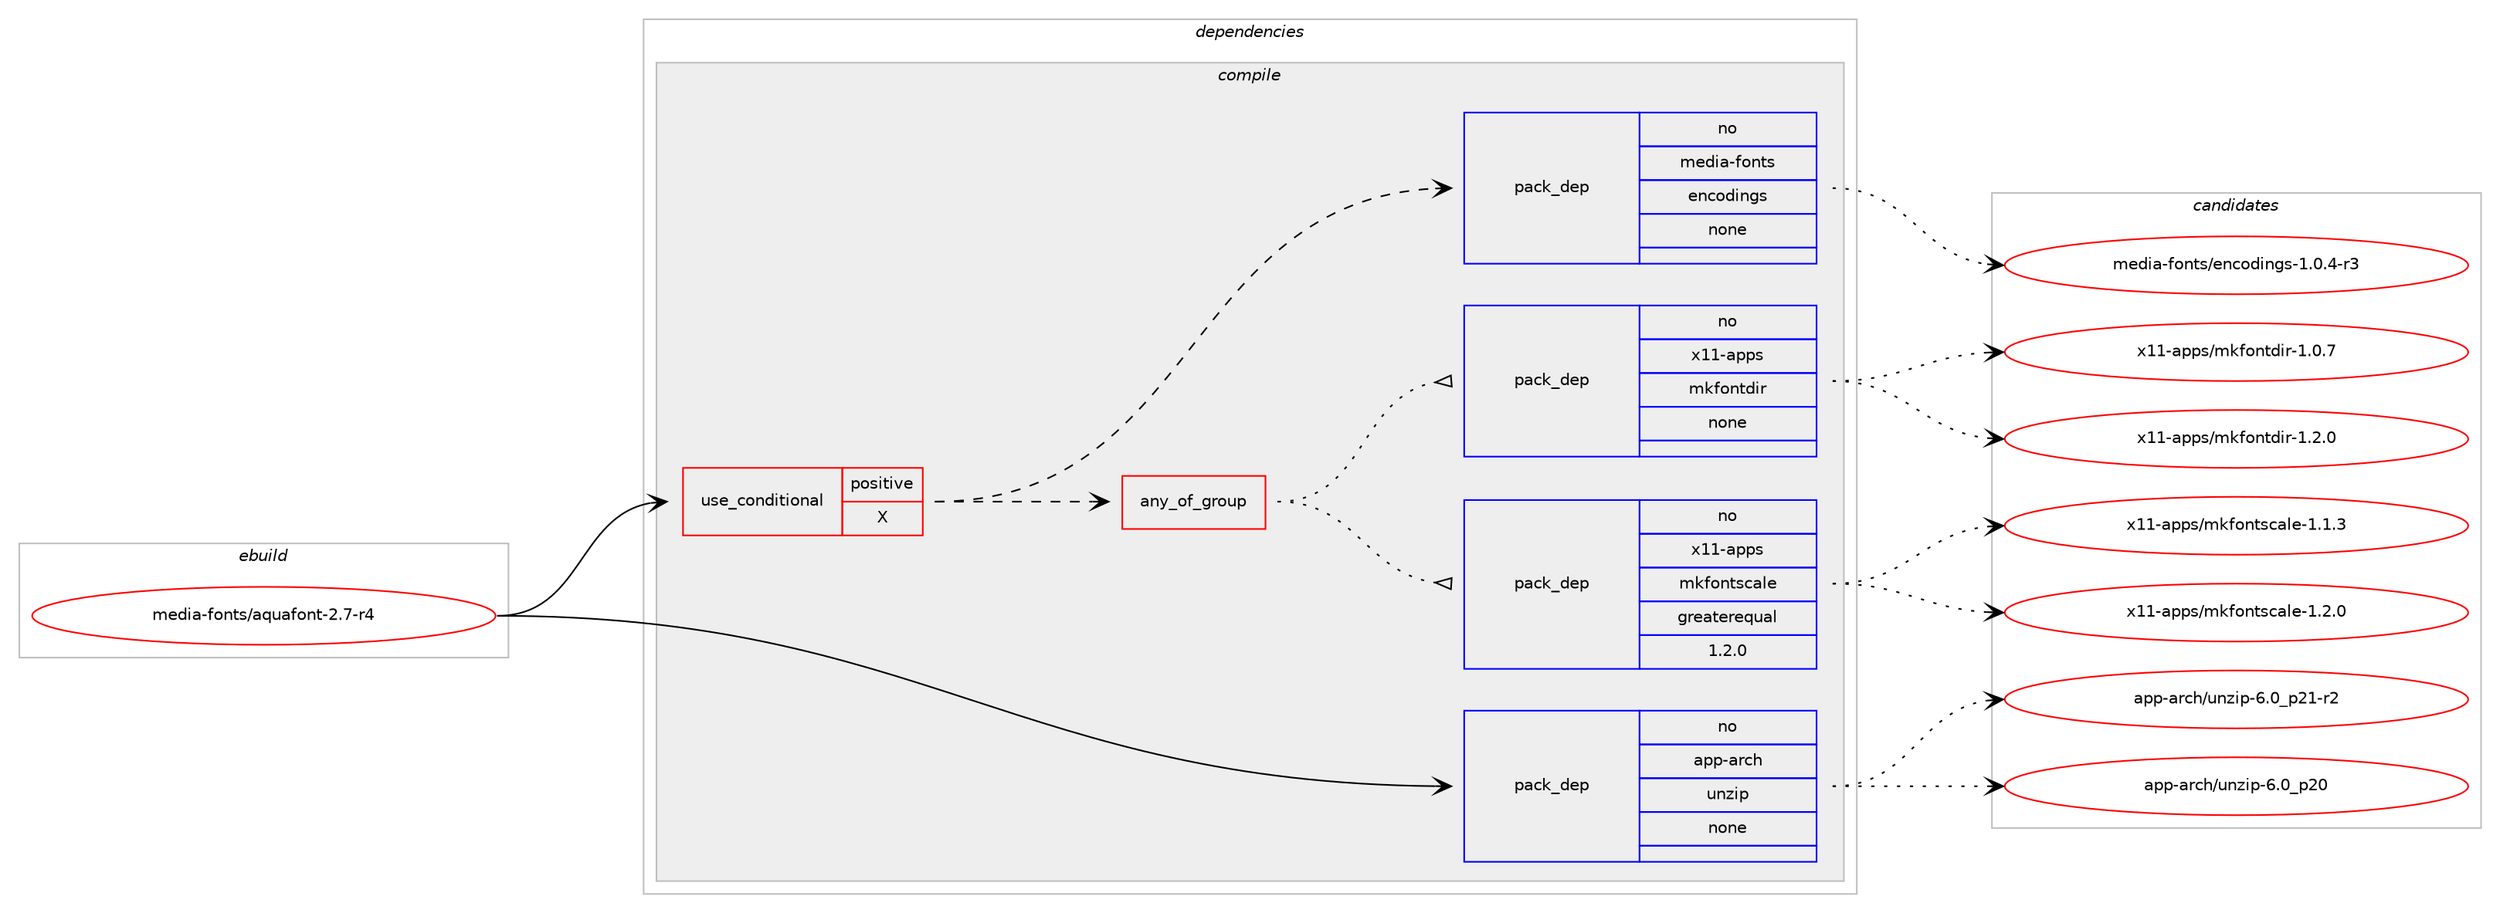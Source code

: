 digraph prolog {

# *************
# Graph options
# *************

newrank=true;
concentrate=true;
compound=true;
graph [rankdir=LR,fontname=Helvetica,fontsize=10,ranksep=1.5];#, ranksep=2.5, nodesep=0.2];
edge  [arrowhead=vee];
node  [fontname=Helvetica,fontsize=10];

# **********
# The ebuild
# **********

subgraph cluster_leftcol {
color=gray;
rank=same;
label=<<i>ebuild</i>>;
id [label="media-fonts/aquafont-2.7-r4", color=red, width=4, href="../media-fonts/aquafont-2.7-r4.svg"];
}

# ****************
# The dependencies
# ****************

subgraph cluster_midcol {
color=gray;
label=<<i>dependencies</i>>;
subgraph cluster_compile {
fillcolor="#eeeeee";
style=filled;
label=<<i>compile</i>>;
subgraph cond431524 {
dependency1598691 [label=<<TABLE BORDER="0" CELLBORDER="1" CELLSPACING="0" CELLPADDING="4"><TR><TD ROWSPAN="3" CELLPADDING="10">use_conditional</TD></TR><TR><TD>positive</TD></TR><TR><TD>X</TD></TR></TABLE>>, shape=none, color=red];
subgraph any24527 {
dependency1598692 [label=<<TABLE BORDER="0" CELLBORDER="1" CELLSPACING="0" CELLPADDING="4"><TR><TD CELLPADDING="10">any_of_group</TD></TR></TABLE>>, shape=none, color=red];subgraph pack1141994 {
dependency1598693 [label=<<TABLE BORDER="0" CELLBORDER="1" CELLSPACING="0" CELLPADDING="4" WIDTH="220"><TR><TD ROWSPAN="6" CELLPADDING="30">pack_dep</TD></TR><TR><TD WIDTH="110">no</TD></TR><TR><TD>x11-apps</TD></TR><TR><TD>mkfontscale</TD></TR><TR><TD>greaterequal</TD></TR><TR><TD>1.2.0</TD></TR></TABLE>>, shape=none, color=blue];
}
dependency1598692:e -> dependency1598693:w [weight=20,style="dotted",arrowhead="oinv"];
subgraph pack1141995 {
dependency1598694 [label=<<TABLE BORDER="0" CELLBORDER="1" CELLSPACING="0" CELLPADDING="4" WIDTH="220"><TR><TD ROWSPAN="6" CELLPADDING="30">pack_dep</TD></TR><TR><TD WIDTH="110">no</TD></TR><TR><TD>x11-apps</TD></TR><TR><TD>mkfontdir</TD></TR><TR><TD>none</TD></TR><TR><TD></TD></TR></TABLE>>, shape=none, color=blue];
}
dependency1598692:e -> dependency1598694:w [weight=20,style="dotted",arrowhead="oinv"];
}
dependency1598691:e -> dependency1598692:w [weight=20,style="dashed",arrowhead="vee"];
subgraph pack1141996 {
dependency1598695 [label=<<TABLE BORDER="0" CELLBORDER="1" CELLSPACING="0" CELLPADDING="4" WIDTH="220"><TR><TD ROWSPAN="6" CELLPADDING="30">pack_dep</TD></TR><TR><TD WIDTH="110">no</TD></TR><TR><TD>media-fonts</TD></TR><TR><TD>encodings</TD></TR><TR><TD>none</TD></TR><TR><TD></TD></TR></TABLE>>, shape=none, color=blue];
}
dependency1598691:e -> dependency1598695:w [weight=20,style="dashed",arrowhead="vee"];
}
id:e -> dependency1598691:w [weight=20,style="solid",arrowhead="vee"];
subgraph pack1141997 {
dependency1598696 [label=<<TABLE BORDER="0" CELLBORDER="1" CELLSPACING="0" CELLPADDING="4" WIDTH="220"><TR><TD ROWSPAN="6" CELLPADDING="30">pack_dep</TD></TR><TR><TD WIDTH="110">no</TD></TR><TR><TD>app-arch</TD></TR><TR><TD>unzip</TD></TR><TR><TD>none</TD></TR><TR><TD></TD></TR></TABLE>>, shape=none, color=blue];
}
id:e -> dependency1598696:w [weight=20,style="solid",arrowhead="vee"];
}
subgraph cluster_compileandrun {
fillcolor="#eeeeee";
style=filled;
label=<<i>compile and run</i>>;
}
subgraph cluster_run {
fillcolor="#eeeeee";
style=filled;
label=<<i>run</i>>;
}
}

# **************
# The candidates
# **************

subgraph cluster_choices {
rank=same;
color=gray;
label=<<i>candidates</i>>;

subgraph choice1141994 {
color=black;
nodesep=1;
choice12049494597112112115471091071021111101161159997108101454946494651 [label="x11-apps/mkfontscale-1.1.3", color=red, width=4,href="../x11-apps/mkfontscale-1.1.3.svg"];
choice12049494597112112115471091071021111101161159997108101454946504648 [label="x11-apps/mkfontscale-1.2.0", color=red, width=4,href="../x11-apps/mkfontscale-1.2.0.svg"];
dependency1598693:e -> choice12049494597112112115471091071021111101161159997108101454946494651:w [style=dotted,weight="100"];
dependency1598693:e -> choice12049494597112112115471091071021111101161159997108101454946504648:w [style=dotted,weight="100"];
}
subgraph choice1141995 {
color=black;
nodesep=1;
choice1204949459711211211547109107102111110116100105114454946484655 [label="x11-apps/mkfontdir-1.0.7", color=red, width=4,href="../x11-apps/mkfontdir-1.0.7.svg"];
choice1204949459711211211547109107102111110116100105114454946504648 [label="x11-apps/mkfontdir-1.2.0", color=red, width=4,href="../x11-apps/mkfontdir-1.2.0.svg"];
dependency1598694:e -> choice1204949459711211211547109107102111110116100105114454946484655:w [style=dotted,weight="100"];
dependency1598694:e -> choice1204949459711211211547109107102111110116100105114454946504648:w [style=dotted,weight="100"];
}
subgraph choice1141996 {
color=black;
nodesep=1;
choice109101100105974510211111011611547101110991111001051101031154549464846524511451 [label="media-fonts/encodings-1.0.4-r3", color=red, width=4,href="../media-fonts/encodings-1.0.4-r3.svg"];
dependency1598695:e -> choice109101100105974510211111011611547101110991111001051101031154549464846524511451:w [style=dotted,weight="100"];
}
subgraph choice1141997 {
color=black;
nodesep=1;
choice971121124597114991044711711012210511245544648951125048 [label="app-arch/unzip-6.0_p20", color=red, width=4,href="../app-arch/unzip-6.0_p20.svg"];
choice9711211245971149910447117110122105112455446489511250494511450 [label="app-arch/unzip-6.0_p21-r2", color=red, width=4,href="../app-arch/unzip-6.0_p21-r2.svg"];
dependency1598696:e -> choice971121124597114991044711711012210511245544648951125048:w [style=dotted,weight="100"];
dependency1598696:e -> choice9711211245971149910447117110122105112455446489511250494511450:w [style=dotted,weight="100"];
}
}

}
